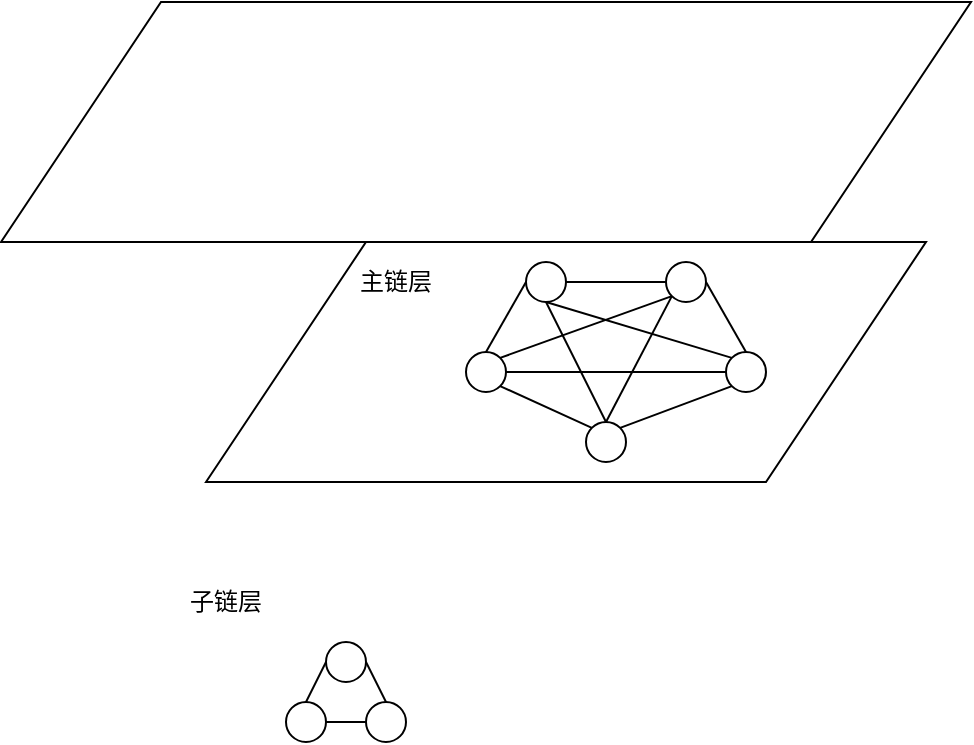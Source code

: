 <mxfile version="20.0.4" type="github">
  <diagram id="vWtV62aqAScMHaoUVc7n" name="Page-1">
    <mxGraphModel dx="981" dy="487" grid="1" gridSize="10" guides="1" tooltips="1" connect="1" arrows="1" fold="1" page="1" pageScale="1" pageWidth="827" pageHeight="1169" math="0" shadow="0">
      <root>
        <mxCell id="0" />
        <mxCell id="1" parent="0" />
        <mxCell id="n3nu0Ores-CdrqUoemik-1" value="" style="shape=parallelogram;perimeter=parallelogramPerimeter;whiteSpace=wrap;html=1;fixedSize=1;fillColor=none;size=80;" vertex="1" parent="1">
          <mxGeometry x="160" y="120" width="360" height="120" as="geometry" />
        </mxCell>
        <mxCell id="n3nu0Ores-CdrqUoemik-2" value="主链层" style="text;html=1;strokeColor=none;fillColor=none;align=center;verticalAlign=middle;whiteSpace=wrap;rounded=0;" vertex="1" parent="1">
          <mxGeometry x="220" y="120" width="70" height="40" as="geometry" />
        </mxCell>
        <mxCell id="n3nu0Ores-CdrqUoemik-3" value="" style="ellipse;whiteSpace=wrap;html=1;aspect=fixed;fillColor=none;" vertex="1" parent="1">
          <mxGeometry x="320" y="130" width="20" height="20" as="geometry" />
        </mxCell>
        <mxCell id="n3nu0Ores-CdrqUoemik-5" value="" style="ellipse;whiteSpace=wrap;html=1;aspect=fixed;fillColor=none;" vertex="1" parent="1">
          <mxGeometry x="390" y="130" width="20" height="20" as="geometry" />
        </mxCell>
        <mxCell id="n3nu0Ores-CdrqUoemik-6" value="" style="ellipse;whiteSpace=wrap;html=1;aspect=fixed;fillColor=none;" vertex="1" parent="1">
          <mxGeometry x="420" y="175" width="20" height="20" as="geometry" />
        </mxCell>
        <mxCell id="n3nu0Ores-CdrqUoemik-7" value="" style="ellipse;whiteSpace=wrap;html=1;aspect=fixed;fillColor=none;" vertex="1" parent="1">
          <mxGeometry x="290" y="175" width="20" height="20" as="geometry" />
        </mxCell>
        <mxCell id="n3nu0Ores-CdrqUoemik-8" value="" style="ellipse;whiteSpace=wrap;html=1;aspect=fixed;fillColor=none;" vertex="1" parent="1">
          <mxGeometry x="350" y="210" width="20" height="20" as="geometry" />
        </mxCell>
        <mxCell id="n3nu0Ores-CdrqUoemik-15" value="" style="endArrow=none;html=1;rounded=0;exitX=0.5;exitY=0;exitDx=0;exitDy=0;entryX=1;entryY=0.5;entryDx=0;entryDy=0;" edge="1" parent="1" source="n3nu0Ores-CdrqUoemik-6" target="n3nu0Ores-CdrqUoemik-5">
          <mxGeometry width="50" height="50" relative="1" as="geometry">
            <mxPoint x="290" y="215" as="sourcePoint" />
            <mxPoint x="340" y="165" as="targetPoint" />
          </mxGeometry>
        </mxCell>
        <mxCell id="n3nu0Ores-CdrqUoemik-16" value="" style="endArrow=none;html=1;rounded=0;exitX=0.5;exitY=0;exitDx=0;exitDy=0;entryX=0;entryY=0.5;entryDx=0;entryDy=0;" edge="1" parent="1" source="n3nu0Ores-CdrqUoemik-7" target="n3nu0Ores-CdrqUoemik-3">
          <mxGeometry width="50" height="50" relative="1" as="geometry">
            <mxPoint x="290" y="215" as="sourcePoint" />
            <mxPoint x="340" y="165" as="targetPoint" />
          </mxGeometry>
        </mxCell>
        <mxCell id="n3nu0Ores-CdrqUoemik-17" value="" style="endArrow=none;html=1;rounded=0;exitX=1;exitY=1;exitDx=0;exitDy=0;entryX=0;entryY=0;entryDx=0;entryDy=0;" edge="1" parent="1" source="n3nu0Ores-CdrqUoemik-7" target="n3nu0Ores-CdrqUoemik-8">
          <mxGeometry width="50" height="50" relative="1" as="geometry">
            <mxPoint x="290" y="215" as="sourcePoint" />
            <mxPoint x="340" y="165" as="targetPoint" />
          </mxGeometry>
        </mxCell>
        <mxCell id="n3nu0Ores-CdrqUoemik-18" value="" style="endArrow=none;html=1;rounded=0;exitX=1;exitY=0;exitDx=0;exitDy=0;entryX=0;entryY=1;entryDx=0;entryDy=0;" edge="1" parent="1" source="n3nu0Ores-CdrqUoemik-8" target="n3nu0Ores-CdrqUoemik-6">
          <mxGeometry width="50" height="50" relative="1" as="geometry">
            <mxPoint x="290" y="215" as="sourcePoint" />
            <mxPoint x="340" y="165" as="targetPoint" />
          </mxGeometry>
        </mxCell>
        <mxCell id="n3nu0Ores-CdrqUoemik-19" value="" style="endArrow=none;html=1;rounded=0;entryX=0;entryY=1;entryDx=0;entryDy=0;exitX=1;exitY=0;exitDx=0;exitDy=0;" edge="1" parent="1" source="n3nu0Ores-CdrqUoemik-7" target="n3nu0Ores-CdrqUoemik-5">
          <mxGeometry width="50" height="50" relative="1" as="geometry">
            <mxPoint x="290" y="215" as="sourcePoint" />
            <mxPoint x="340" y="165" as="targetPoint" />
          </mxGeometry>
        </mxCell>
        <mxCell id="n3nu0Ores-CdrqUoemik-20" value="" style="endArrow=none;html=1;rounded=0;entryX=0;entryY=1;entryDx=0;entryDy=0;exitX=0.5;exitY=0;exitDx=0;exitDy=0;" edge="1" parent="1" source="n3nu0Ores-CdrqUoemik-8" target="n3nu0Ores-CdrqUoemik-5">
          <mxGeometry width="50" height="50" relative="1" as="geometry">
            <mxPoint x="290" y="215" as="sourcePoint" />
            <mxPoint x="340" y="165" as="targetPoint" />
          </mxGeometry>
        </mxCell>
        <mxCell id="n3nu0Ores-CdrqUoemik-21" value="" style="endArrow=none;html=1;rounded=0;entryX=0.5;entryY=1;entryDx=0;entryDy=0;exitX=0.5;exitY=0;exitDx=0;exitDy=0;" edge="1" parent="1" source="n3nu0Ores-CdrqUoemik-8" target="n3nu0Ores-CdrqUoemik-3">
          <mxGeometry width="50" height="50" relative="1" as="geometry">
            <mxPoint x="290" y="215" as="sourcePoint" />
            <mxPoint x="340" y="165" as="targetPoint" />
          </mxGeometry>
        </mxCell>
        <mxCell id="n3nu0Ores-CdrqUoemik-22" value="" style="endArrow=none;html=1;rounded=0;entryX=0.5;entryY=1;entryDx=0;entryDy=0;exitX=0;exitY=0;exitDx=0;exitDy=0;" edge="1" parent="1" source="n3nu0Ores-CdrqUoemik-6" target="n3nu0Ores-CdrqUoemik-3">
          <mxGeometry width="50" height="50" relative="1" as="geometry">
            <mxPoint x="290" y="215" as="sourcePoint" />
            <mxPoint x="340" y="165" as="targetPoint" />
          </mxGeometry>
        </mxCell>
        <mxCell id="n3nu0Ores-CdrqUoemik-23" value="" style="endArrow=none;html=1;rounded=0;entryX=0;entryY=0.5;entryDx=0;entryDy=0;exitX=1;exitY=0.5;exitDx=0;exitDy=0;" edge="1" parent="1" source="n3nu0Ores-CdrqUoemik-7" target="n3nu0Ores-CdrqUoemik-6">
          <mxGeometry width="50" height="50" relative="1" as="geometry">
            <mxPoint x="290" y="215" as="sourcePoint" />
            <mxPoint x="340" y="165" as="targetPoint" />
          </mxGeometry>
        </mxCell>
        <mxCell id="n3nu0Ores-CdrqUoemik-24" value="" style="endArrow=none;html=1;rounded=0;exitX=1;exitY=0.5;exitDx=0;exitDy=0;entryX=0;entryY=0.5;entryDx=0;entryDy=0;" edge="1" parent="1" source="n3nu0Ores-CdrqUoemik-3" target="n3nu0Ores-CdrqUoemik-5">
          <mxGeometry width="50" height="50" relative="1" as="geometry">
            <mxPoint x="220" y="320" as="sourcePoint" />
            <mxPoint x="270" y="270" as="targetPoint" />
          </mxGeometry>
        </mxCell>
        <mxCell id="n3nu0Ores-CdrqUoemik-25" value="" style="shape=parallelogram;perimeter=parallelogramPerimeter;whiteSpace=wrap;html=1;fixedSize=1;fillColor=none;size=80;" vertex="1" parent="1">
          <mxGeometry x="57.5" width="485" height="120" as="geometry" />
        </mxCell>
        <mxCell id="n3nu0Ores-CdrqUoemik-26" value="子链层" style="text;html=1;strokeColor=none;fillColor=none;align=center;verticalAlign=middle;whiteSpace=wrap;rounded=0;" vertex="1" parent="1">
          <mxGeometry x="135" y="280" width="70" height="40" as="geometry" />
        </mxCell>
        <mxCell id="n3nu0Ores-CdrqUoemik-27" value="" style="ellipse;whiteSpace=wrap;html=1;aspect=fixed;fillColor=none;" vertex="1" parent="1">
          <mxGeometry x="220" y="320" width="20" height="20" as="geometry" />
        </mxCell>
        <mxCell id="n3nu0Ores-CdrqUoemik-29" value="" style="ellipse;whiteSpace=wrap;html=1;aspect=fixed;fillColor=none;" vertex="1" parent="1">
          <mxGeometry x="240" y="350" width="20" height="20" as="geometry" />
        </mxCell>
        <mxCell id="n3nu0Ores-CdrqUoemik-30" value="" style="ellipse;whiteSpace=wrap;html=1;aspect=fixed;fillColor=none;" vertex="1" parent="1">
          <mxGeometry x="200" y="350" width="20" height="20" as="geometry" />
        </mxCell>
        <mxCell id="n3nu0Ores-CdrqUoemik-33" value="" style="endArrow=none;html=1;rounded=0;exitX=0.5;exitY=0;exitDx=0;exitDy=0;entryX=0;entryY=0.5;entryDx=0;entryDy=0;" edge="1" parent="1" source="n3nu0Ores-CdrqUoemik-30" target="n3nu0Ores-CdrqUoemik-27">
          <mxGeometry width="50" height="50" relative="1" as="geometry">
            <mxPoint x="205" y="375" as="sourcePoint" />
            <mxPoint x="255" y="325" as="targetPoint" />
          </mxGeometry>
        </mxCell>
        <mxCell id="n3nu0Ores-CdrqUoemik-39" value="" style="endArrow=none;html=1;rounded=0;entryX=1;entryY=0.5;entryDx=0;entryDy=0;exitX=0.5;exitY=0;exitDx=0;exitDy=0;" edge="1" parent="1" source="n3nu0Ores-CdrqUoemik-29" target="n3nu0Ores-CdrqUoemik-27">
          <mxGeometry width="50" height="50" relative="1" as="geometry">
            <mxPoint x="205" y="375" as="sourcePoint" />
            <mxPoint x="255" y="325" as="targetPoint" />
          </mxGeometry>
        </mxCell>
        <mxCell id="n3nu0Ores-CdrqUoemik-40" value="" style="endArrow=none;html=1;rounded=0;entryX=0;entryY=0.5;entryDx=0;entryDy=0;exitX=1;exitY=0.5;exitDx=0;exitDy=0;" edge="1" parent="1" source="n3nu0Ores-CdrqUoemik-30" target="n3nu0Ores-CdrqUoemik-29">
          <mxGeometry width="50" height="50" relative="1" as="geometry">
            <mxPoint x="205" y="375" as="sourcePoint" />
            <mxPoint x="255" y="325" as="targetPoint" />
          </mxGeometry>
        </mxCell>
      </root>
    </mxGraphModel>
  </diagram>
</mxfile>
